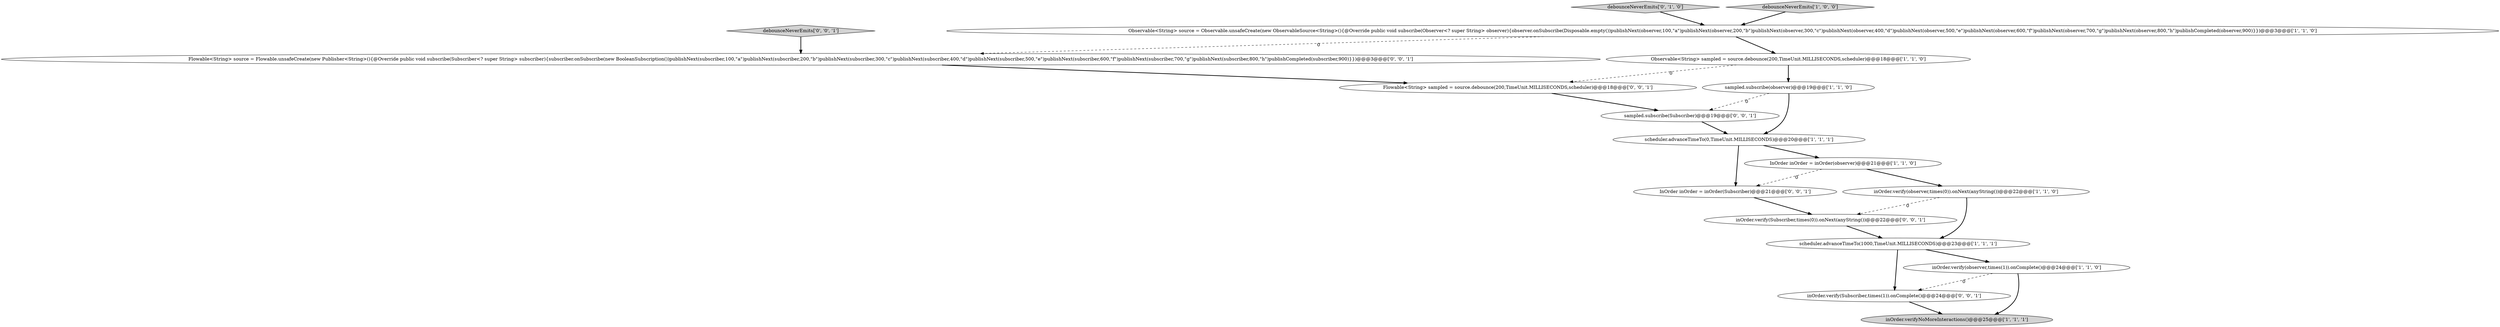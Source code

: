 digraph {
15 [style = filled, label = "debounceNeverEmits['0', '0', '1']", fillcolor = lightgray, shape = diamond image = "AAA0AAABBB3BBB"];
8 [style = filled, label = "inOrder.verify(observer,times(0)).onNext(anyString())@@@22@@@['1', '1', '0']", fillcolor = white, shape = ellipse image = "AAA0AAABBB1BBB"];
10 [style = filled, label = "debounceNeverEmits['0', '1', '0']", fillcolor = lightgray, shape = diamond image = "AAA0AAABBB2BBB"];
16 [style = filled, label = "Flowable<String> source = Flowable.unsafeCreate(new Publisher<String>(){@Override public void subscribe(Subscriber<? super String> subscriber){subscriber.onSubscribe(new BooleanSubscription())publishNext(subscriber,100,\"a\")publishNext(subscriber,200,\"b\")publishNext(subscriber,300,\"c\")publishNext(subscriber,400,\"d\")publishNext(subscriber,500,\"e\")publishNext(subscriber,600,\"f\")publishNext(subscriber,700,\"g\")publishNext(subscriber,800,\"h\")publishCompleted(subscriber,900)}})@@@3@@@['0', '0', '1']", fillcolor = white, shape = ellipse image = "AAA0AAABBB3BBB"];
11 [style = filled, label = "Flowable<String> sampled = source.debounce(200,TimeUnit.MILLISECONDS,scheduler)@@@18@@@['0', '0', '1']", fillcolor = white, shape = ellipse image = "AAA0AAABBB3BBB"];
12 [style = filled, label = "InOrder inOrder = inOrder(Subscriber)@@@21@@@['0', '0', '1']", fillcolor = white, shape = ellipse image = "AAA0AAABBB3BBB"];
0 [style = filled, label = "Observable<String> source = Observable.unsafeCreate(new ObservableSource<String>(){@Override public void subscribe(Observer<? super String> observer){observer.onSubscribe(Disposable.empty())publishNext(observer,100,\"a\")publishNext(observer,200,\"b\")publishNext(observer,300,\"c\")publishNext(observer,400,\"d\")publishNext(observer,500,\"e\")publishNext(observer,600,\"f\")publishNext(observer,700,\"g\")publishNext(observer,800,\"h\")publishCompleted(observer,900)}})@@@3@@@['1', '1', '0']", fillcolor = white, shape = ellipse image = "AAA0AAABBB1BBB"];
13 [style = filled, label = "sampled.subscribe(Subscriber)@@@19@@@['0', '0', '1']", fillcolor = white, shape = ellipse image = "AAA0AAABBB3BBB"];
1 [style = filled, label = "InOrder inOrder = inOrder(observer)@@@21@@@['1', '1', '0']", fillcolor = white, shape = ellipse image = "AAA0AAABBB1BBB"];
14 [style = filled, label = "inOrder.verify(Subscriber,times(1)).onComplete()@@@24@@@['0', '0', '1']", fillcolor = white, shape = ellipse image = "AAA0AAABBB3BBB"];
17 [style = filled, label = "inOrder.verify(Subscriber,times(0)).onNext(anyString())@@@22@@@['0', '0', '1']", fillcolor = white, shape = ellipse image = "AAA0AAABBB3BBB"];
4 [style = filled, label = "inOrder.verify(observer,times(1)).onComplete()@@@24@@@['1', '1', '0']", fillcolor = white, shape = ellipse image = "AAA0AAABBB1BBB"];
6 [style = filled, label = "scheduler.advanceTimeTo(1000,TimeUnit.MILLISECONDS)@@@23@@@['1', '1', '1']", fillcolor = white, shape = ellipse image = "AAA0AAABBB1BBB"];
7 [style = filled, label = "debounceNeverEmits['1', '0', '0']", fillcolor = lightgray, shape = diamond image = "AAA0AAABBB1BBB"];
5 [style = filled, label = "sampled.subscribe(observer)@@@19@@@['1', '1', '0']", fillcolor = white, shape = ellipse image = "AAA0AAABBB1BBB"];
2 [style = filled, label = "scheduler.advanceTimeTo(0,TimeUnit.MILLISECONDS)@@@20@@@['1', '1', '1']", fillcolor = white, shape = ellipse image = "AAA0AAABBB1BBB"];
9 [style = filled, label = "Observable<String> sampled = source.debounce(200,TimeUnit.MILLISECONDS,scheduler)@@@18@@@['1', '1', '0']", fillcolor = white, shape = ellipse image = "AAA0AAABBB1BBB"];
3 [style = filled, label = "inOrder.verifyNoMoreInteractions()@@@25@@@['1', '1', '1']", fillcolor = lightgray, shape = ellipse image = "AAA0AAABBB1BBB"];
5->2 [style = bold, label=""];
9->11 [style = dashed, label="0"];
4->14 [style = dashed, label="0"];
5->13 [style = dashed, label="0"];
14->3 [style = bold, label=""];
6->4 [style = bold, label=""];
1->8 [style = bold, label=""];
0->9 [style = bold, label=""];
8->6 [style = bold, label=""];
0->16 [style = dashed, label="0"];
12->17 [style = bold, label=""];
6->14 [style = bold, label=""];
17->6 [style = bold, label=""];
2->1 [style = bold, label=""];
7->0 [style = bold, label=""];
15->16 [style = bold, label=""];
11->13 [style = bold, label=""];
1->12 [style = dashed, label="0"];
13->2 [style = bold, label=""];
16->11 [style = bold, label=""];
9->5 [style = bold, label=""];
4->3 [style = bold, label=""];
8->17 [style = dashed, label="0"];
10->0 [style = bold, label=""];
2->12 [style = bold, label=""];
}
